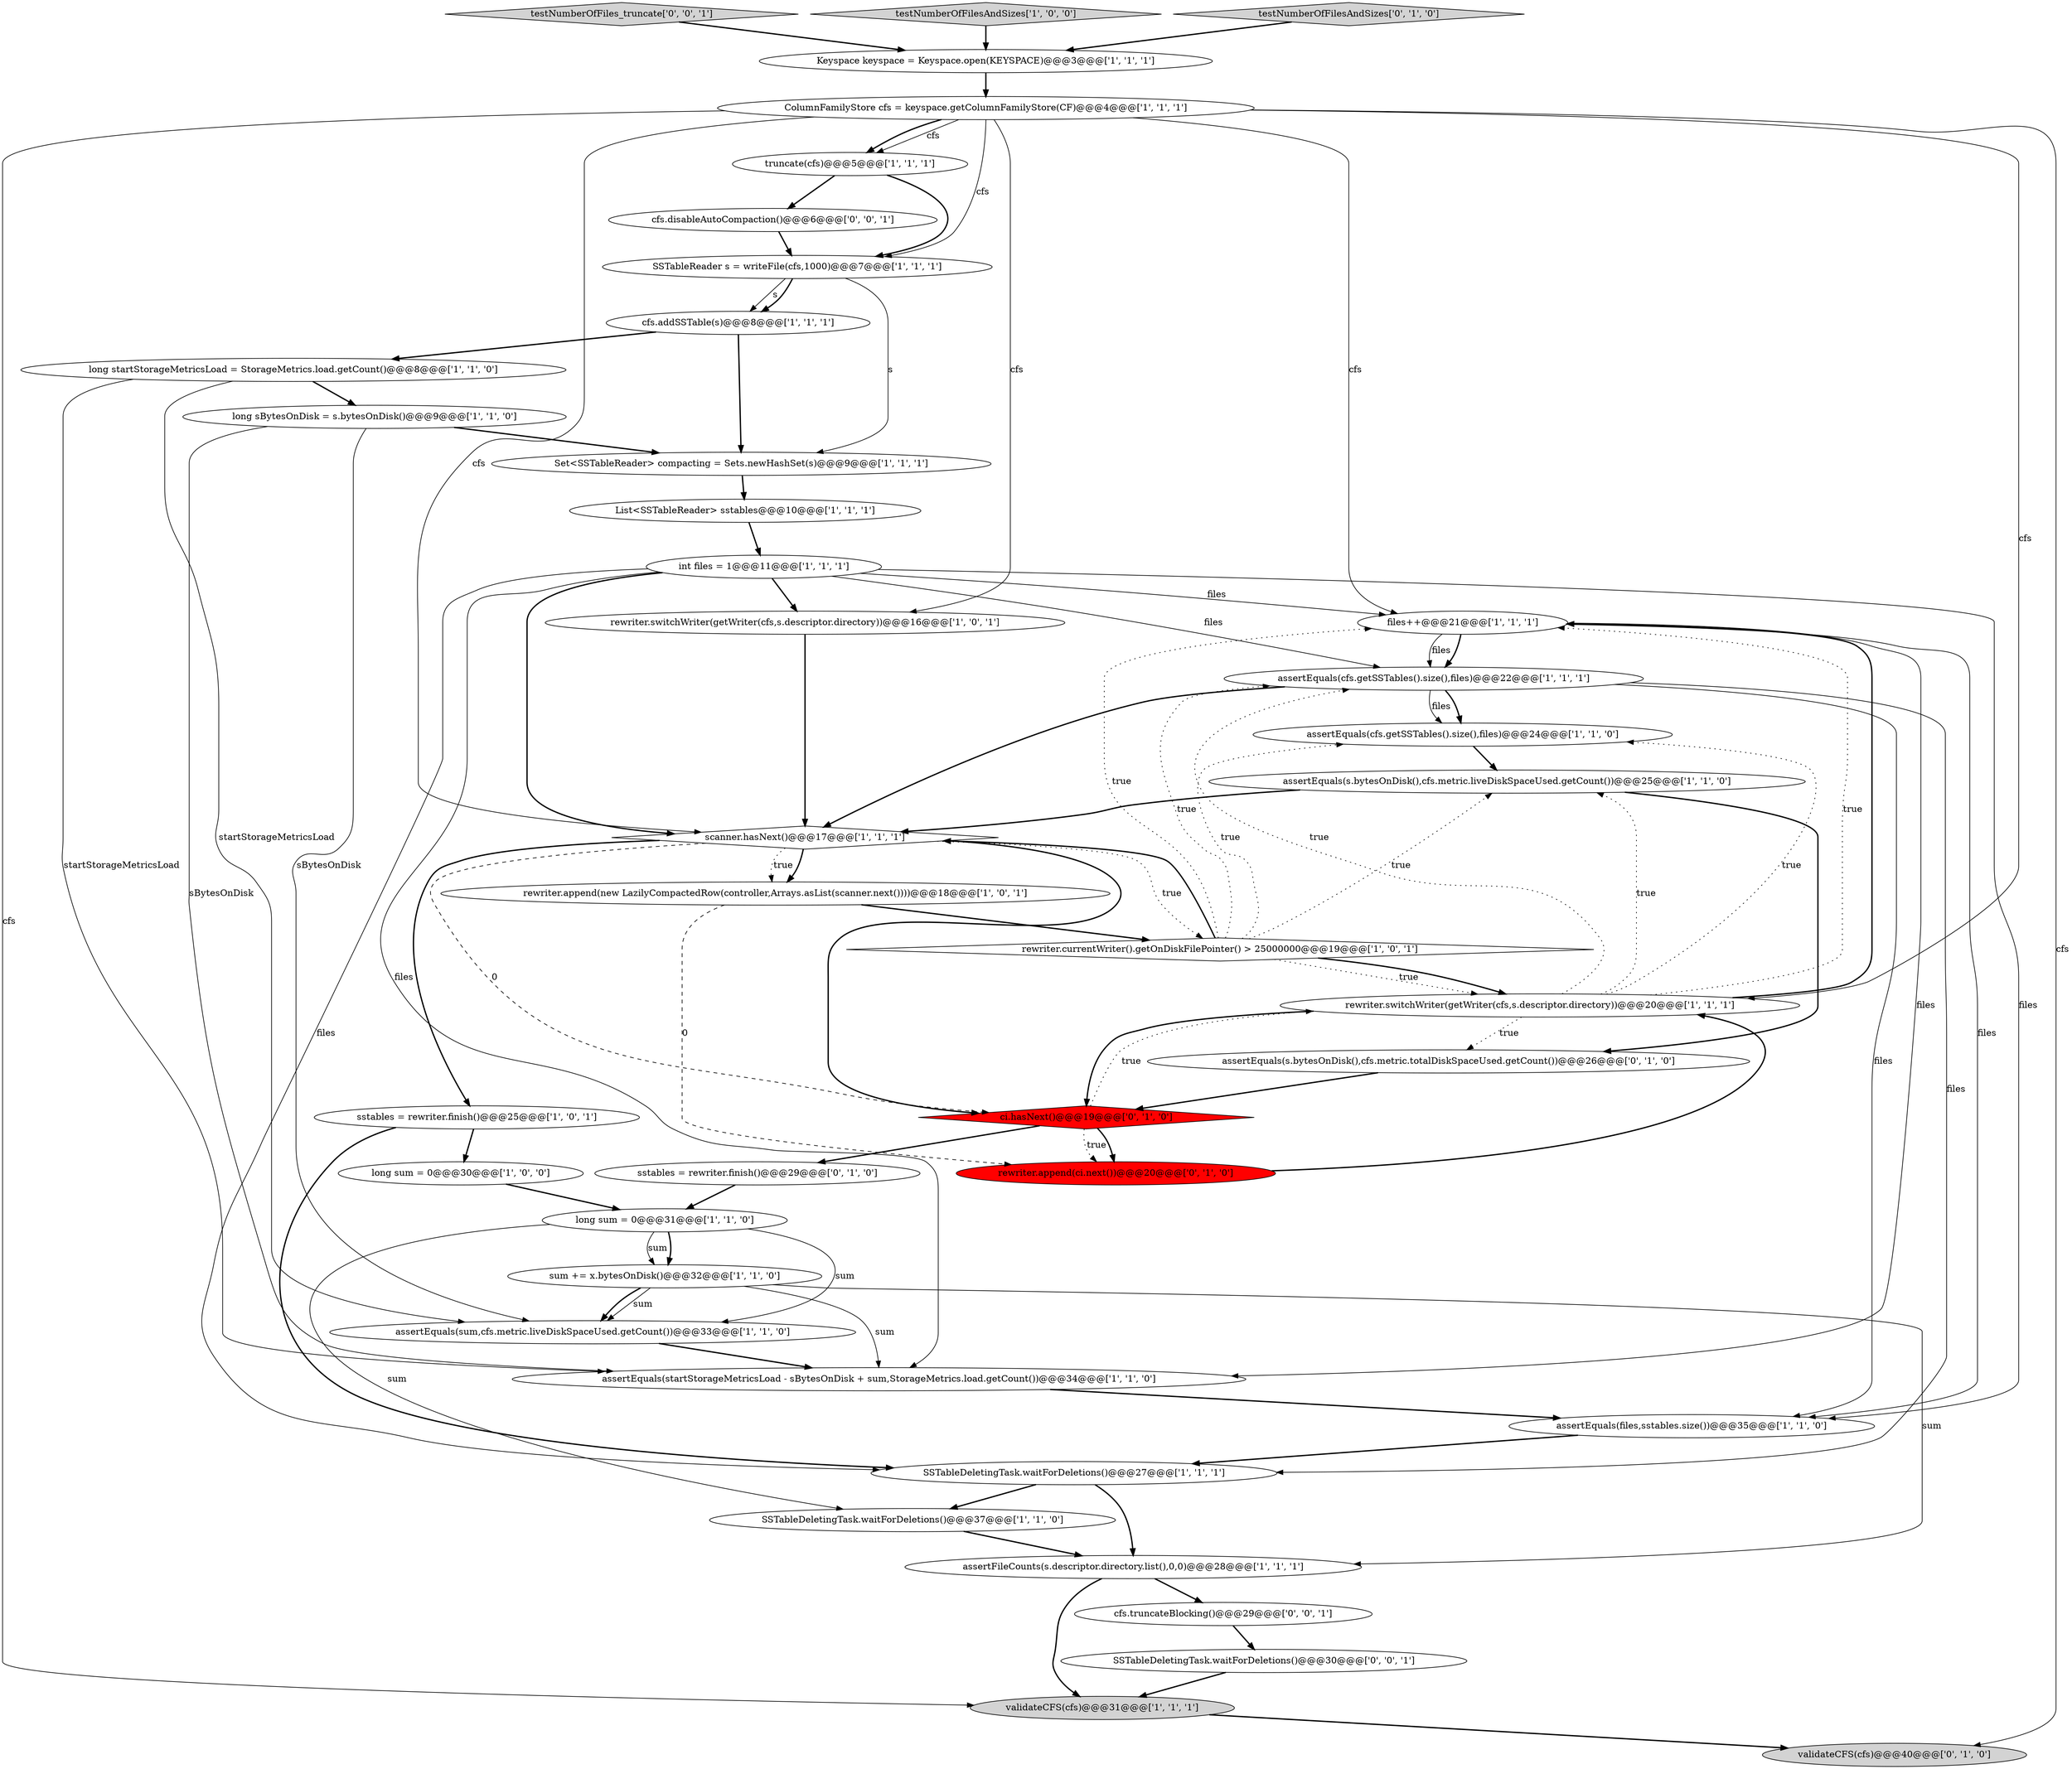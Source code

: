digraph {
7 [style = filled, label = "cfs.addSSTable(s)@@@8@@@['1', '1', '1']", fillcolor = white, shape = ellipse image = "AAA0AAABBB1BBB"];
39 [style = filled, label = "testNumberOfFiles_truncate['0', '0', '1']", fillcolor = lightgray, shape = diamond image = "AAA0AAABBB3BBB"];
15 [style = filled, label = "assertEquals(startStorageMetricsLoad - sBytesOnDisk + sum,StorageMetrics.load.getCount())@@@34@@@['1', '1', '0']", fillcolor = white, shape = ellipse image = "AAA0AAABBB1BBB"];
21 [style = filled, label = "rewriter.switchWriter(getWriter(cfs,s.descriptor.directory))@@@20@@@['1', '1', '1']", fillcolor = white, shape = ellipse image = "AAA0AAABBB1BBB"];
14 [style = filled, label = "SSTableDeletingTask.waitForDeletions()@@@37@@@['1', '1', '0']", fillcolor = white, shape = ellipse image = "AAA0AAABBB1BBB"];
18 [style = filled, label = "Keyspace keyspace = Keyspace.open(KEYSPACE)@@@3@@@['1', '1', '1']", fillcolor = white, shape = ellipse image = "AAA0AAABBB1BBB"];
3 [style = filled, label = "files++@@@21@@@['1', '1', '1']", fillcolor = white, shape = ellipse image = "AAA0AAABBB1BBB"];
9 [style = filled, label = "long startStorageMetricsLoad = StorageMetrics.load.getCount()@@@8@@@['1', '1', '0']", fillcolor = white, shape = ellipse image = "AAA0AAABBB1BBB"];
2 [style = filled, label = "assertFileCounts(s.descriptor.directory.list(),0,0)@@@28@@@['1', '1', '1']", fillcolor = white, shape = ellipse image = "AAA0AAABBB1BBB"];
27 [style = filled, label = "validateCFS(cfs)@@@31@@@['1', '1', '1']", fillcolor = lightgray, shape = ellipse image = "AAA0AAABBB1BBB"];
8 [style = filled, label = "assertEquals(sum,cfs.metric.liveDiskSpaceUsed.getCount())@@@33@@@['1', '1', '0']", fillcolor = white, shape = ellipse image = "AAA0AAABBB1BBB"];
17 [style = filled, label = "long sum = 0@@@30@@@['1', '0', '0']", fillcolor = white, shape = ellipse image = "AAA0AAABBB1BBB"];
34 [style = filled, label = "validateCFS(cfs)@@@40@@@['0', '1', '0']", fillcolor = lightgray, shape = ellipse image = "AAA0AAABBB2BBB"];
29 [style = filled, label = "Set<SSTableReader> compacting = Sets.newHashSet(s)@@@9@@@['1', '1', '1']", fillcolor = white, shape = ellipse image = "AAA0AAABBB1BBB"];
24 [style = filled, label = "List<SSTableReader> sstables@@@10@@@['1', '1', '1']", fillcolor = white, shape = ellipse image = "AAA0AAABBB1BBB"];
13 [style = filled, label = "assertEquals(s.bytesOnDisk(),cfs.metric.liveDiskSpaceUsed.getCount())@@@25@@@['1', '1', '0']", fillcolor = white, shape = ellipse image = "AAA0AAABBB1BBB"];
40 [style = filled, label = "cfs.truncateBlocking()@@@29@@@['0', '0', '1']", fillcolor = white, shape = ellipse image = "AAA0AAABBB3BBB"];
6 [style = filled, label = "SSTableDeletingTask.waitForDeletions()@@@27@@@['1', '1', '1']", fillcolor = white, shape = ellipse image = "AAA0AAABBB1BBB"];
12 [style = filled, label = "testNumberOfFilesAndSizes['1', '0', '0']", fillcolor = lightgray, shape = diamond image = "AAA0AAABBB1BBB"];
22 [style = filled, label = "rewriter.currentWriter().getOnDiskFilePointer() > 25000000@@@19@@@['1', '0', '1']", fillcolor = white, shape = diamond image = "AAA0AAABBB1BBB"];
11 [style = filled, label = "long sBytesOnDisk = s.bytesOnDisk()@@@9@@@['1', '1', '0']", fillcolor = white, shape = ellipse image = "AAA0AAABBB1BBB"];
23 [style = filled, label = "assertEquals(cfs.getSSTables().size(),files)@@@24@@@['1', '1', '0']", fillcolor = white, shape = ellipse image = "AAA0AAABBB1BBB"];
5 [style = filled, label = "assertEquals(cfs.getSSTables().size(),files)@@@22@@@['1', '1', '1']", fillcolor = white, shape = ellipse image = "AAA0AAABBB1BBB"];
0 [style = filled, label = "ColumnFamilyStore cfs = keyspace.getColumnFamilyStore(CF)@@@4@@@['1', '1', '1']", fillcolor = white, shape = ellipse image = "AAA0AAABBB1BBB"];
25 [style = filled, label = "scanner.hasNext()@@@17@@@['1', '1', '1']", fillcolor = white, shape = diamond image = "AAA0AAABBB1BBB"];
20 [style = filled, label = "assertEquals(files,sstables.size())@@@35@@@['1', '1', '0']", fillcolor = white, shape = ellipse image = "AAA0AAABBB1BBB"];
38 [style = filled, label = "SSTableDeletingTask.waitForDeletions()@@@30@@@['0', '0', '1']", fillcolor = white, shape = ellipse image = "AAA0AAABBB3BBB"];
33 [style = filled, label = "ci.hasNext()@@@19@@@['0', '1', '0']", fillcolor = red, shape = diamond image = "AAA1AAABBB2BBB"];
36 [style = filled, label = "testNumberOfFilesAndSizes['0', '1', '0']", fillcolor = lightgray, shape = diamond image = "AAA0AAABBB2BBB"];
35 [style = filled, label = "sstables = rewriter.finish()@@@29@@@['0', '1', '0']", fillcolor = white, shape = ellipse image = "AAA0AAABBB2BBB"];
16 [style = filled, label = "rewriter.append(new LazilyCompactedRow(controller,Arrays.asList(scanner.next())))@@@18@@@['1', '0', '1']", fillcolor = white, shape = ellipse image = "AAA0AAABBB1BBB"];
37 [style = filled, label = "cfs.disableAutoCompaction()@@@6@@@['0', '0', '1']", fillcolor = white, shape = ellipse image = "AAA0AAABBB3BBB"];
30 [style = filled, label = "long sum = 0@@@31@@@['1', '1', '0']", fillcolor = white, shape = ellipse image = "AAA0AAABBB1BBB"];
4 [style = filled, label = "SSTableReader s = writeFile(cfs,1000)@@@7@@@['1', '1', '1']", fillcolor = white, shape = ellipse image = "AAA0AAABBB1BBB"];
1 [style = filled, label = "int files = 1@@@11@@@['1', '1', '1']", fillcolor = white, shape = ellipse image = "AAA0AAABBB1BBB"];
28 [style = filled, label = "rewriter.switchWriter(getWriter(cfs,s.descriptor.directory))@@@16@@@['1', '0', '1']", fillcolor = white, shape = ellipse image = "AAA0AAABBB1BBB"];
31 [style = filled, label = "assertEquals(s.bytesOnDisk(),cfs.metric.totalDiskSpaceUsed.getCount())@@@26@@@['0', '1', '0']", fillcolor = white, shape = ellipse image = "AAA0AAABBB2BBB"];
26 [style = filled, label = "truncate(cfs)@@@5@@@['1', '1', '1']", fillcolor = white, shape = ellipse image = "AAA0AAABBB1BBB"];
19 [style = filled, label = "sum += x.bytesOnDisk()@@@32@@@['1', '1', '0']", fillcolor = white, shape = ellipse image = "AAA0AAABBB1BBB"];
10 [style = filled, label = "sstables = rewriter.finish()@@@25@@@['1', '0', '1']", fillcolor = white, shape = ellipse image = "AAA0AAABBB1BBB"];
32 [style = filled, label = "rewriter.append(ci.next())@@@20@@@['0', '1', '0']", fillcolor = red, shape = ellipse image = "AAA1AAABBB2BBB"];
3->20 [style = solid, label="files"];
4->7 [style = solid, label="s"];
16->32 [style = dashed, label="0"];
9->11 [style = bold, label=""];
25->33 [style = bold, label=""];
11->29 [style = bold, label=""];
10->17 [style = bold, label=""];
40->38 [style = bold, label=""];
30->14 [style = solid, label="sum"];
9->15 [style = solid, label="startStorageMetricsLoad"];
39->18 [style = bold, label=""];
7->9 [style = bold, label=""];
1->28 [style = bold, label=""];
3->5 [style = bold, label=""];
23->13 [style = bold, label=""];
15->20 [style = bold, label=""];
21->23 [style = dotted, label="true"];
36->18 [style = bold, label=""];
12->18 [style = bold, label=""];
28->25 [style = bold, label=""];
25->10 [style = bold, label=""];
13->31 [style = bold, label=""];
18->0 [style = bold, label=""];
21->3 [style = bold, label=""];
21->5 [style = dotted, label="true"];
7->29 [style = bold, label=""];
11->8 [style = solid, label="sBytesOnDisk"];
13->25 [style = bold, label=""];
22->25 [style = bold, label=""];
1->5 [style = solid, label="files"];
3->5 [style = solid, label="files"];
22->23 [style = dotted, label="true"];
5->23 [style = bold, label=""];
33->32 [style = dotted, label="true"];
26->4 [style = bold, label=""];
5->25 [style = bold, label=""];
6->2 [style = bold, label=""];
30->19 [style = bold, label=""];
19->15 [style = solid, label="sum"];
21->31 [style = dotted, label="true"];
5->23 [style = solid, label="files"];
31->33 [style = bold, label=""];
22->13 [style = dotted, label="true"];
2->27 [style = bold, label=""];
26->37 [style = bold, label=""];
21->13 [style = dotted, label="true"];
5->6 [style = solid, label="files"];
9->8 [style = solid, label="startStorageMetricsLoad"];
0->34 [style = solid, label="cfs"];
22->21 [style = dotted, label="true"];
0->27 [style = solid, label="cfs"];
3->15 [style = solid, label="files"];
8->15 [style = bold, label=""];
19->8 [style = solid, label="sum"];
0->21 [style = solid, label="cfs"];
38->27 [style = bold, label=""];
0->26 [style = solid, label="cfs"];
25->16 [style = bold, label=""];
10->6 [style = bold, label=""];
4->7 [style = bold, label=""];
22->5 [style = dotted, label="true"];
27->34 [style = bold, label=""];
33->21 [style = dotted, label="true"];
21->3 [style = dotted, label="true"];
22->3 [style = dotted, label="true"];
33->32 [style = bold, label=""];
14->2 [style = bold, label=""];
24->1 [style = bold, label=""];
1->6 [style = solid, label="files"];
35->30 [style = bold, label=""];
1->25 [style = bold, label=""];
25->16 [style = dotted, label="true"];
5->20 [style = solid, label="files"];
0->3 [style = solid, label="cfs"];
33->35 [style = bold, label=""];
32->21 [style = bold, label=""];
11->15 [style = solid, label="sBytesOnDisk"];
0->26 [style = bold, label=""];
4->29 [style = solid, label="s"];
19->2 [style = solid, label="sum"];
21->33 [style = bold, label=""];
22->21 [style = bold, label=""];
1->3 [style = solid, label="files"];
1->20 [style = solid, label="files"];
17->30 [style = bold, label=""];
30->8 [style = solid, label="sum"];
2->40 [style = bold, label=""];
20->6 [style = bold, label=""];
16->22 [style = bold, label=""];
0->4 [style = solid, label="cfs"];
19->8 [style = bold, label=""];
37->4 [style = bold, label=""];
1->15 [style = solid, label="files"];
6->14 [style = bold, label=""];
0->25 [style = solid, label="cfs"];
30->19 [style = solid, label="sum"];
0->28 [style = solid, label="cfs"];
25->22 [style = dotted, label="true"];
25->33 [style = dashed, label="0"];
29->24 [style = bold, label=""];
}
